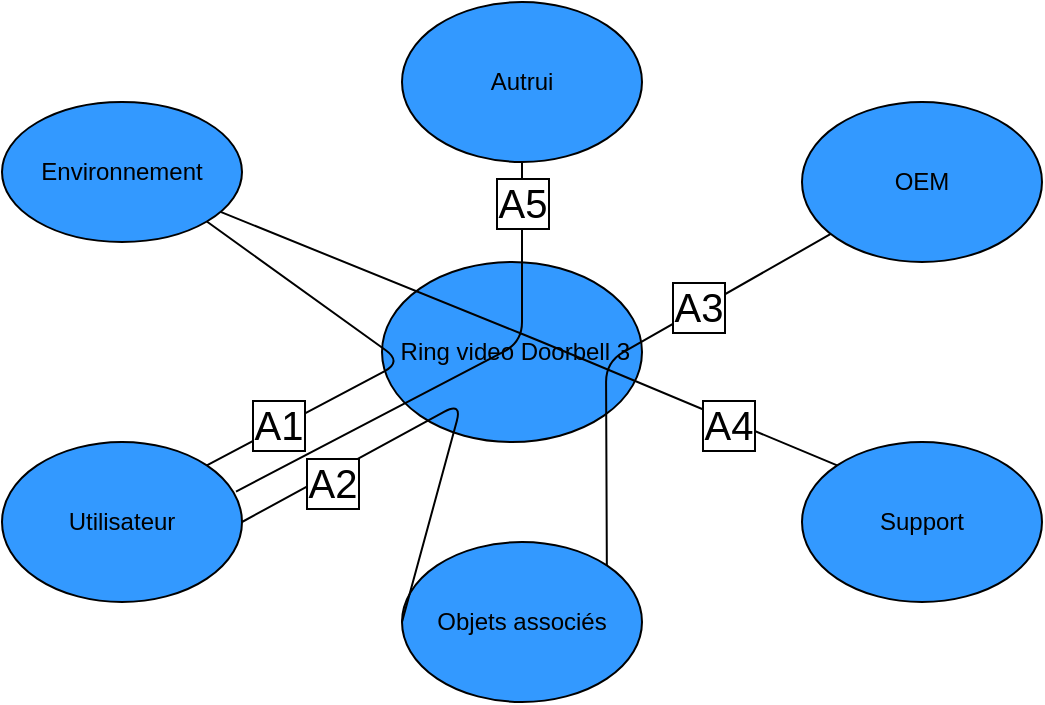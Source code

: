 <mxfile version="13.10.0" type="github"><diagram id="mupUdlSHxZ6PnoqMhD3r" name="Page-1"><mxGraphModel dx="865" dy="483" grid="1" gridSize="10" guides="1" tooltips="1" connect="1" arrows="1" fold="1" page="1" pageScale="1" pageWidth="827" pageHeight="1169" math="0" shadow="0"><root><mxCell id="0"/><mxCell id="1" parent="0"/><mxCell id="v3qdpxj5GGbsIAes0ySd-1" value="&amp;nbsp;Ring video Doorbell 3" style="ellipse;whiteSpace=wrap;html=1;fillColor=#3399FF;" vertex="1" parent="1"><mxGeometry x="350" y="260" width="130" height="90" as="geometry"/></mxCell><mxCell id="v3qdpxj5GGbsIAes0ySd-2" value="Objets associés" style="ellipse;whiteSpace=wrap;html=1;fillColor=#3399FF;" vertex="1" parent="1"><mxGeometry x="360" y="400" width="120" height="80" as="geometry"/></mxCell><mxCell id="v3qdpxj5GGbsIAes0ySd-3" value="Environnement" style="ellipse;whiteSpace=wrap;html=1;fillColor=#3399FF;direction=east;" vertex="1" parent="1"><mxGeometry x="160" y="180" width="120" height="70" as="geometry"/></mxCell><mxCell id="v3qdpxj5GGbsIAes0ySd-5" value="OEM" style="ellipse;whiteSpace=wrap;html=1;fillColor=#3399FF;" vertex="1" parent="1"><mxGeometry x="560" y="180" width="120" height="80" as="geometry"/></mxCell><mxCell id="v3qdpxj5GGbsIAes0ySd-7" value="Support" style="ellipse;whiteSpace=wrap;html=1;fillColor=#3399FF;" vertex="1" parent="1"><mxGeometry x="560" y="350" width="120" height="80" as="geometry"/></mxCell><mxCell id="v3qdpxj5GGbsIAes0ySd-9" value="Utilisateur" style="ellipse;whiteSpace=wrap;html=1;fillColor=#3399FF;" vertex="1" parent="1"><mxGeometry x="160" y="350" width="120" height="80" as="geometry"/></mxCell><mxCell id="v3qdpxj5GGbsIAes0ySd-29" value="" style="curved=1;endArrow=classic;html=1;" edge="1" parent="1" source="v3qdpxj5GGbsIAes0ySd-6"><mxGeometry width="50" height="50" relative="1" as="geometry"><mxPoint x="390" y="190" as="sourcePoint"/><mxPoint x="440" y="140" as="targetPoint"/><Array as="points"><mxPoint x="390" y="140"/></Array></mxGeometry></mxCell><mxCell id="v3qdpxj5GGbsIAes0ySd-6" value="Autrui" style="ellipse;whiteSpace=wrap;html=1;fillColor=#3399FF;direction=east;" vertex="1" parent="1"><mxGeometry x="360" y="130" width="120" height="80" as="geometry"/></mxCell><mxCell id="v3qdpxj5GGbsIAes0ySd-51" value="" style="endArrow=none;html=1;fontSize=20;exitX=1;exitY=0;exitDx=0;exitDy=0;entryX=1;entryY=1;entryDx=0;entryDy=0;" edge="1" parent="1" source="v3qdpxj5GGbsIAes0ySd-9" target="v3qdpxj5GGbsIAes0ySd-3"><mxGeometry width="50" height="50" relative="1" as="geometry"><mxPoint x="410" y="340" as="sourcePoint"/><mxPoint x="460" y="290" as="targetPoint"/><Array as="points"><mxPoint x="360" y="310"/></Array></mxGeometry></mxCell><mxCell id="v3qdpxj5GGbsIAes0ySd-54" value="A1" style="edgeLabel;html=1;align=center;verticalAlign=middle;resizable=0;points=[];fontSize=20;labelBorderColor=#000000;" vertex="1" connectable="0" parent="v3qdpxj5GGbsIAes0ySd-51"><mxGeometry x="-0.649" y="2" relative="1" as="geometry"><mxPoint as="offset"/></mxGeometry></mxCell><mxCell id="v3qdpxj5GGbsIAes0ySd-52" value="" style="endArrow=none;html=1;fontSize=20;exitX=0;exitY=0.5;exitDx=0;exitDy=0;entryX=1;entryY=0.5;entryDx=0;entryDy=0;" edge="1" parent="1" source="v3qdpxj5GGbsIAes0ySd-2" target="v3qdpxj5GGbsIAes0ySd-9"><mxGeometry width="50" height="50" relative="1" as="geometry"><mxPoint x="315.996" y="479.996" as="sourcePoint"/><mxPoint x="315.996" y="366.564" as="targetPoint"/><Array as="points"><mxPoint x="390" y="330"/></Array></mxGeometry></mxCell><mxCell id="v3qdpxj5GGbsIAes0ySd-55" value="A2" style="edgeLabel;html=1;align=center;verticalAlign=middle;resizable=0;points=[];fontSize=20;labelBorderColor=#000000;" vertex="1" connectable="0" parent="v3qdpxj5GGbsIAes0ySd-52"><mxGeometry x="0.593" y="3" relative="1" as="geometry"><mxPoint as="offset"/></mxGeometry></mxCell><mxCell id="v3qdpxj5GGbsIAes0ySd-56" value="" style="endArrow=none;html=1;fontSize=20;exitX=1;exitY=0;exitDx=0;exitDy=0;" edge="1" parent="1" source="v3qdpxj5GGbsIAes0ySd-2" target="v3qdpxj5GGbsIAes0ySd-5"><mxGeometry width="50" height="50" relative="1" as="geometry"><mxPoint x="510" y="280" as="sourcePoint"/><mxPoint x="560" y="230" as="targetPoint"/><Array as="points"><mxPoint x="462" y="310"/></Array></mxGeometry></mxCell><mxCell id="v3qdpxj5GGbsIAes0ySd-57" value="A3" style="edgeLabel;html=1;align=center;verticalAlign=middle;resizable=0;points=[];fontSize=20;labelBorderColor=#000000;" vertex="1" connectable="0" parent="v3qdpxj5GGbsIAes0ySd-56"><mxGeometry x="0.351" y="2" relative="1" as="geometry"><mxPoint as="offset"/></mxGeometry></mxCell><mxCell id="v3qdpxj5GGbsIAes0ySd-60" value="" style="endArrow=none;html=1;fontSize=20;exitX=0;exitY=0;exitDx=0;exitDy=0;" edge="1" parent="1" source="v3qdpxj5GGbsIAes0ySd-7" target="v3qdpxj5GGbsIAes0ySd-3"><mxGeometry width="50" height="50" relative="1" as="geometry"><mxPoint x="279.996" y="333.436" as="sourcePoint"/><mxPoint x="279.996" y="220.004" as="targetPoint"/><Array as="points"><mxPoint x="430" y="300"/></Array></mxGeometry></mxCell><mxCell id="v3qdpxj5GGbsIAes0ySd-61" value="A4" style="edgeLabel;html=1;align=center;verticalAlign=middle;resizable=0;points=[];fontSize=20;labelBorderColor=#000000;" vertex="1" connectable="0" parent="v3qdpxj5GGbsIAes0ySd-60"><mxGeometry x="-0.649" y="2" relative="1" as="geometry"><mxPoint as="offset"/></mxGeometry></mxCell><mxCell id="v3qdpxj5GGbsIAes0ySd-62" value="A5" style="endArrow=none;html=1;fontSize=20;entryX=0.5;entryY=1;entryDx=0;entryDy=0;exitX=0.975;exitY=0.31;exitDx=0;exitDy=0;labelBorderColor=#000000;exitPerimeter=0;" edge="1" parent="1" source="v3qdpxj5GGbsIAes0ySd-9" target="v3qdpxj5GGbsIAes0ySd-6"><mxGeometry x="0.841" width="50" height="50" relative="1" as="geometry"><mxPoint x="340" y="270" as="sourcePoint"/><mxPoint x="390" y="220" as="targetPoint"/><Array as="points"><mxPoint x="420" y="300"/></Array><mxPoint as="offset"/></mxGeometry></mxCell></root></mxGraphModel></diagram></mxfile>